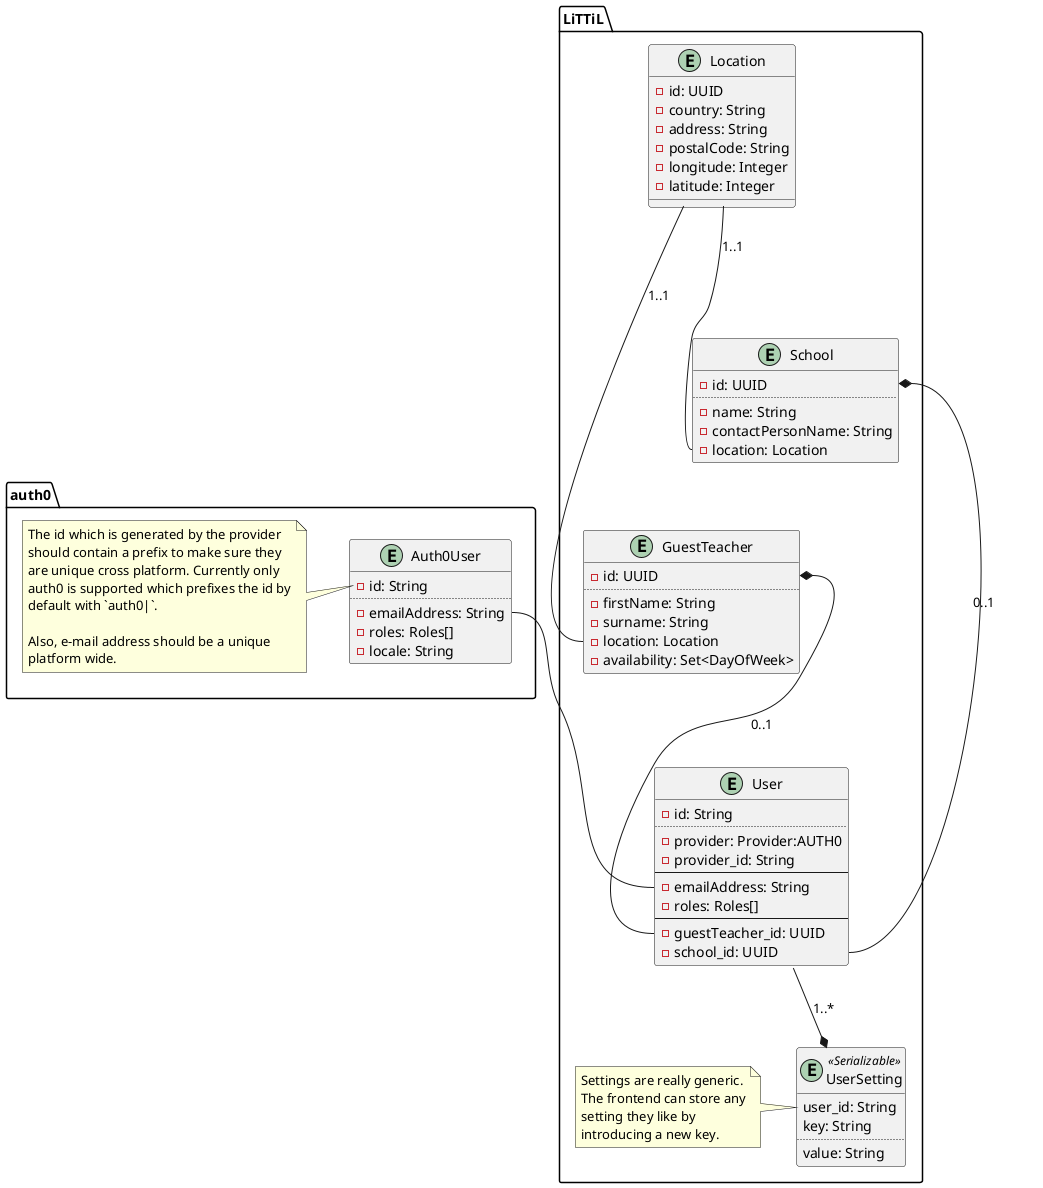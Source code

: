 @startuml
package auth0 {
    entity Auth0User {
        - id: String
        ..
        - emailAddress: String
        - roles: Roles[]
        - locale: String
    }

    note left of Auth0User::id
        The id which is generated by the provider
        should contain a prefix to make sure they
        are unique cross platform. Currently only
        auth0 is supported which prefixes the id by
        default with `auth0|`.

        Also, e-mail address should be a unique
        platform wide.
    end note
}

package LiTTiL {
    entity User {
        - id: String
        ..
        - provider: Provider:AUTH0
        - provider_id: String
        --
        - emailAddress: String
        - roles: Roles[]
        --
        - guestTeacher_id: UUID
        - school_id: UUID
    }

    entity GuestTeacher {
        - id: UUID
        ..
        - firstName: String
        - surname: String
        - location: Location
        - availability: Set<DayOfWeek>
    }

    entity School {
        - id: UUID
        ..
        - name: String
        - contactPersonName: String
        - location: Location
    }

    entity Location {
        - id: UUID
        - country: String
        - address: String
        - postalCode: String
        - longitude: Integer
        - latitude: Integer
    }

    entity UserSetting <<Serializable>>{
        user_id: String
        key: String
        ..
        value: String
    }

    note left of UserSetting
        Settings are really generic.
        The frontend can store any
        setting they like by
        introducing a new key.
    end note
}
    Auth0User::emailAddress -- User::emailAddress

    GuestTeacher::id *-- User::guestTeacher_id: "0..1"
    School::id *-- User::school_id: "0..1"

    Location --- GuestTeacher::location: "1..1"
    Location -- School::location : "1..1"

    User --* UserSetting : "1..*"
@enduml